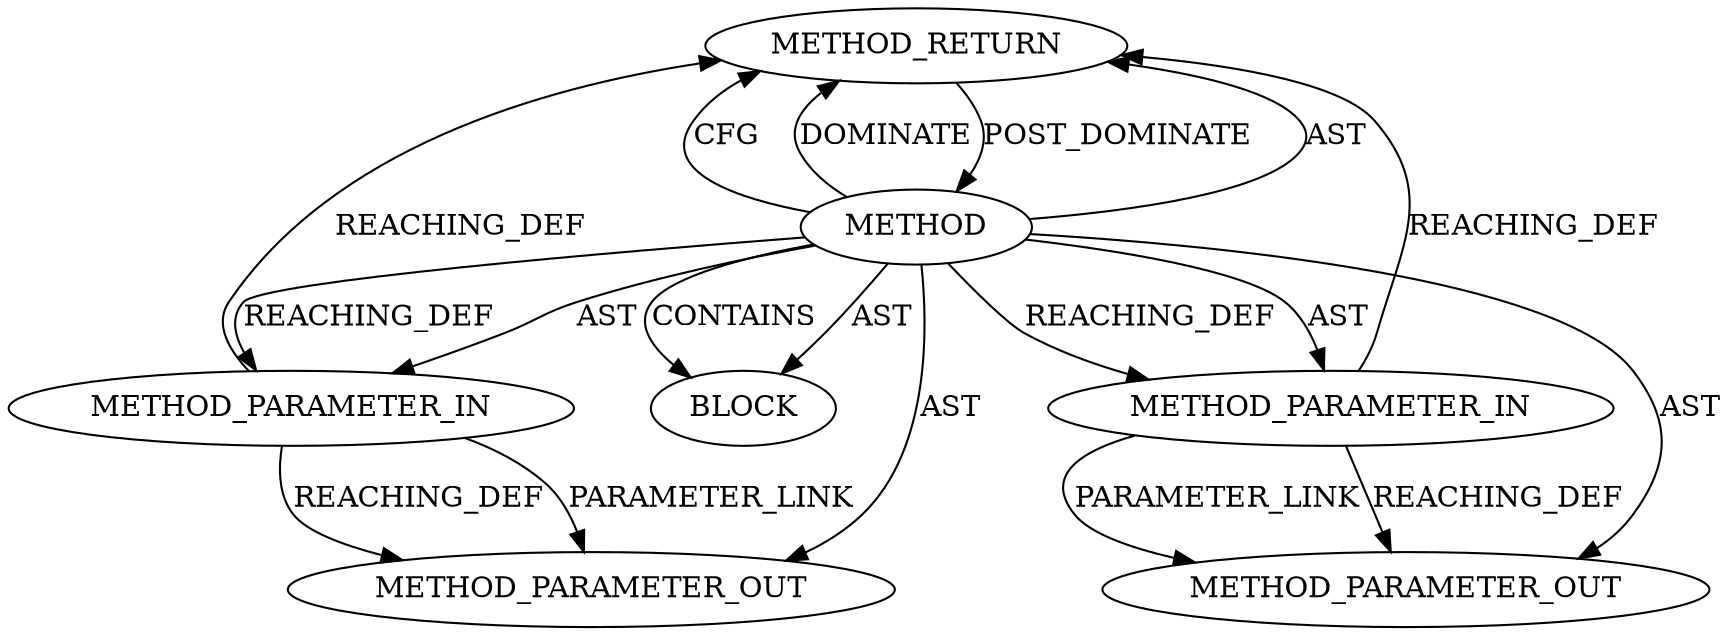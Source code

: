 digraph {
  25665 [label=METHOD_RETURN ORDER=2 CODE="RET" TYPE_FULL_NAME="ANY" EVALUATION_STRATEGY="BY_VALUE"]
  25663 [label=METHOD_PARAMETER_IN ORDER=2 CODE="p2" IS_VARIADIC=false TYPE_FULL_NAME="ANY" EVALUATION_STRATEGY="BY_VALUE" INDEX=2 NAME="p2"]
  25664 [label=BLOCK ORDER=1 ARGUMENT_INDEX=1 CODE="<empty>" TYPE_FULL_NAME="ANY"]
  25662 [label=METHOD_PARAMETER_IN ORDER=1 CODE="p1" IS_VARIADIC=false TYPE_FULL_NAME="ANY" EVALUATION_STRATEGY="BY_VALUE" INDEX=1 NAME="p1"]
  27266 [label=METHOD_PARAMETER_OUT ORDER=1 CODE="p1" IS_VARIADIC=false TYPE_FULL_NAME="ANY" EVALUATION_STRATEGY="BY_VALUE" INDEX=1 NAME="p1"]
  27267 [label=METHOD_PARAMETER_OUT ORDER=2 CODE="p2" IS_VARIADIC=false TYPE_FULL_NAME="ANY" EVALUATION_STRATEGY="BY_VALUE" INDEX=2 NAME="p2"]
  25661 [label=METHOD AST_PARENT_TYPE="NAMESPACE_BLOCK" AST_PARENT_FULL_NAME="<global>" ORDER=0 CODE="<empty>" FULL_NAME="ASN1err" IS_EXTERNAL=true FILENAME="<empty>" SIGNATURE="" NAME="ASN1err"]
  25662 -> 25665 [label=REACHING_DEF VARIABLE="p1"]
  25661 -> 25665 [label=AST ]
  25661 -> 25662 [label=AST ]
  25661 -> 25665 [label=CFG ]
  25665 -> 25661 [label=POST_DOMINATE ]
  25662 -> 27266 [label=PARAMETER_LINK ]
  25663 -> 25665 [label=REACHING_DEF VARIABLE="p2"]
  25661 -> 25663 [label=AST ]
  25663 -> 27267 [label=REACHING_DEF VARIABLE="p2"]
  25661 -> 25664 [label=AST ]
  25661 -> 25663 [label=REACHING_DEF VARIABLE=""]
  25663 -> 27267 [label=PARAMETER_LINK ]
  25661 -> 25664 [label=CONTAINS ]
  25661 -> 25665 [label=DOMINATE ]
  25661 -> 25662 [label=REACHING_DEF VARIABLE=""]
  25661 -> 27267 [label=AST ]
  25662 -> 27266 [label=REACHING_DEF VARIABLE="p1"]
  25661 -> 27266 [label=AST ]
}
